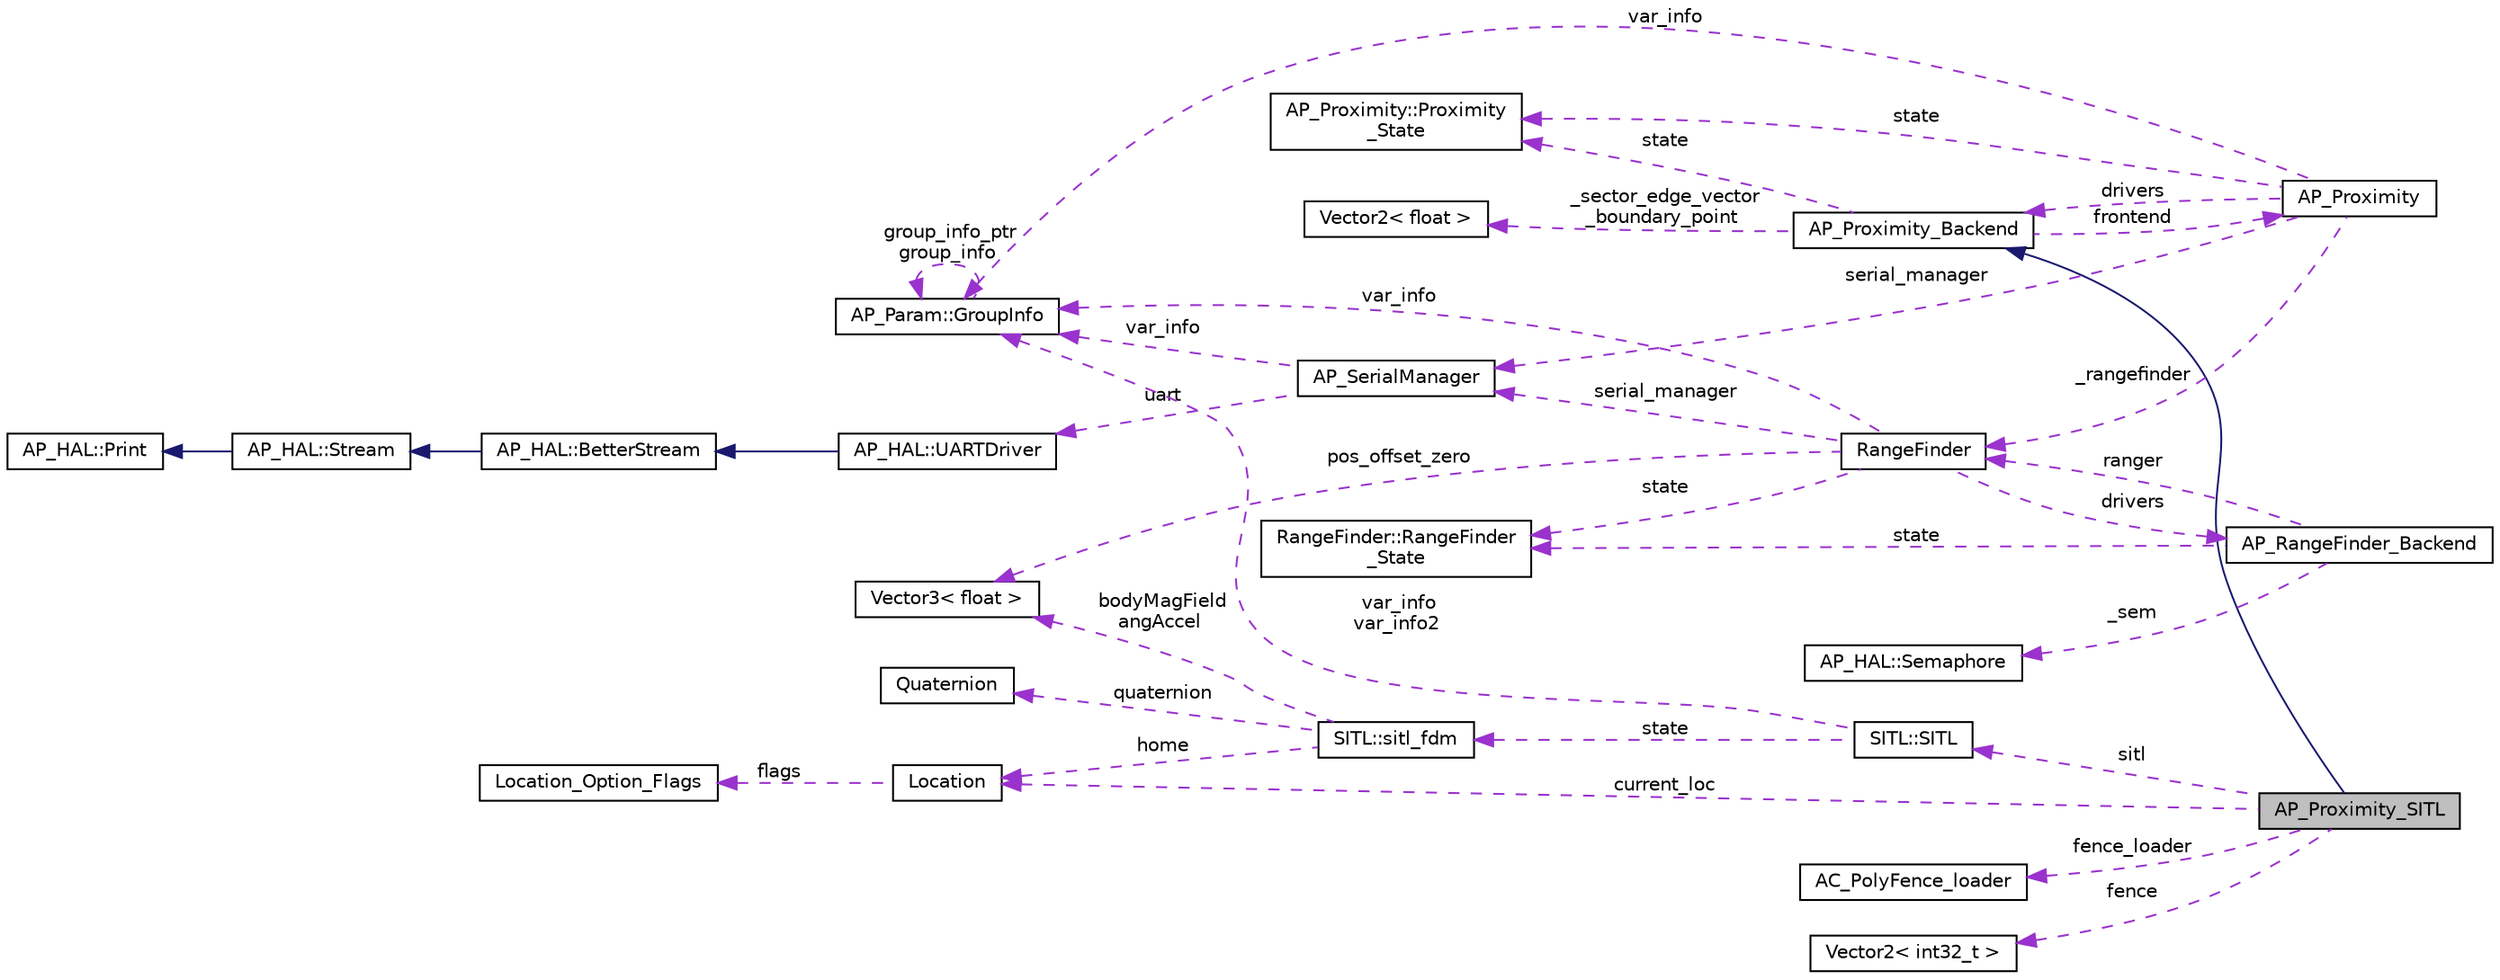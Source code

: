 digraph "AP_Proximity_SITL"
{
 // INTERACTIVE_SVG=YES
  edge [fontname="Helvetica",fontsize="10",labelfontname="Helvetica",labelfontsize="10"];
  node [fontname="Helvetica",fontsize="10",shape=record];
  rankdir="LR";
  Node1 [label="AP_Proximity_SITL",height=0.2,width=0.4,color="black", fillcolor="grey75", style="filled", fontcolor="black"];
  Node2 -> Node1 [dir="back",color="midnightblue",fontsize="10",style="solid",fontname="Helvetica"];
  Node2 [label="AP_Proximity_Backend",height=0.2,width=0.4,color="black", fillcolor="white", style="filled",URL="$classAP__Proximity__Backend.html"];
  Node3 -> Node2 [dir="back",color="darkorchid3",fontsize="10",style="dashed",label=" state" ,fontname="Helvetica"];
  Node3 [label="AP_Proximity::Proximity\l_State",height=0.2,width=0.4,color="black", fillcolor="white", style="filled",URL="$structAP__Proximity_1_1Proximity__State.html"];
  Node4 -> Node2 [dir="back",color="darkorchid3",fontsize="10",style="dashed",label=" _sector_edge_vector\n_boundary_point" ,fontname="Helvetica"];
  Node4 [label="Vector2\< float \>",height=0.2,width=0.4,color="black", fillcolor="white", style="filled",URL="$structVector2.html"];
  Node5 -> Node2 [dir="back",color="darkorchid3",fontsize="10",style="dashed",label=" frontend" ,fontname="Helvetica"];
  Node5 [label="AP_Proximity",height=0.2,width=0.4,color="black", fillcolor="white", style="filled",URL="$classAP__Proximity.html"];
  Node6 -> Node5 [dir="back",color="darkorchid3",fontsize="10",style="dashed",label=" serial_manager" ,fontname="Helvetica"];
  Node6 [label="AP_SerialManager",height=0.2,width=0.4,color="black", fillcolor="white", style="filled",URL="$classAP__SerialManager.html"];
  Node7 -> Node6 [dir="back",color="darkorchid3",fontsize="10",style="dashed",label=" uart" ,fontname="Helvetica"];
  Node7 [label="AP_HAL::UARTDriver",height=0.2,width=0.4,color="black", fillcolor="white", style="filled",URL="$classAP__HAL_1_1UARTDriver.html"];
  Node8 -> Node7 [dir="back",color="midnightblue",fontsize="10",style="solid",fontname="Helvetica"];
  Node8 [label="AP_HAL::BetterStream",height=0.2,width=0.4,color="black", fillcolor="white", style="filled",URL="$classAP__HAL_1_1BetterStream.html"];
  Node9 -> Node8 [dir="back",color="midnightblue",fontsize="10",style="solid",fontname="Helvetica"];
  Node9 [label="AP_HAL::Stream",height=0.2,width=0.4,color="black", fillcolor="white", style="filled",URL="$classAP__HAL_1_1Stream.html"];
  Node10 -> Node9 [dir="back",color="midnightblue",fontsize="10",style="solid",fontname="Helvetica"];
  Node10 [label="AP_HAL::Print",height=0.2,width=0.4,color="black", fillcolor="white", style="filled",URL="$classAP__HAL_1_1Print.html"];
  Node11 -> Node6 [dir="back",color="darkorchid3",fontsize="10",style="dashed",label=" var_info" ,fontname="Helvetica"];
  Node11 [label="AP_Param::GroupInfo",height=0.2,width=0.4,color="black", fillcolor="white", style="filled",URL="$structAP__Param_1_1GroupInfo.html"];
  Node11 -> Node11 [dir="back",color="darkorchid3",fontsize="10",style="dashed",label=" group_info_ptr\ngroup_info" ,fontname="Helvetica"];
  Node11 -> Node5 [dir="back",color="darkorchid3",fontsize="10",style="dashed",label=" var_info" ,fontname="Helvetica"];
  Node3 -> Node5 [dir="back",color="darkorchid3",fontsize="10",style="dashed",label=" state" ,fontname="Helvetica"];
  Node12 -> Node5 [dir="back",color="darkorchid3",fontsize="10",style="dashed",label=" _rangefinder" ,fontname="Helvetica"];
  Node12 [label="RangeFinder",height=0.2,width=0.4,color="black", fillcolor="white", style="filled",URL="$classRangeFinder.html"];
  Node6 -> Node12 [dir="back",color="darkorchid3",fontsize="10",style="dashed",label=" serial_manager" ,fontname="Helvetica"];
  Node13 -> Node12 [dir="back",color="darkorchid3",fontsize="10",style="dashed",label=" state" ,fontname="Helvetica"];
  Node13 [label="RangeFinder::RangeFinder\l_State",height=0.2,width=0.4,color="black", fillcolor="white", style="filled",URL="$structRangeFinder_1_1RangeFinder__State.html"];
  Node11 -> Node12 [dir="back",color="darkorchid3",fontsize="10",style="dashed",label=" var_info" ,fontname="Helvetica"];
  Node14 -> Node12 [dir="back",color="darkorchid3",fontsize="10",style="dashed",label=" pos_offset_zero" ,fontname="Helvetica"];
  Node14 [label="Vector3\< float \>",height=0.2,width=0.4,color="black", fillcolor="white", style="filled",URL="$classVector3.html"];
  Node15 -> Node12 [dir="back",color="darkorchid3",fontsize="10",style="dashed",label=" drivers" ,fontname="Helvetica"];
  Node15 [label="AP_RangeFinder_Backend",height=0.2,width=0.4,color="black", fillcolor="white", style="filled",URL="$classAP__RangeFinder__Backend.html"];
  Node13 -> Node15 [dir="back",color="darkorchid3",fontsize="10",style="dashed",label=" state" ,fontname="Helvetica"];
  Node16 -> Node15 [dir="back",color="darkorchid3",fontsize="10",style="dashed",label=" _sem" ,fontname="Helvetica"];
  Node16 [label="AP_HAL::Semaphore",height=0.2,width=0.4,color="black", fillcolor="white", style="filled",URL="$classAP__HAL_1_1Semaphore.html"];
  Node12 -> Node15 [dir="back",color="darkorchid3",fontsize="10",style="dashed",label=" ranger" ,fontname="Helvetica"];
  Node2 -> Node5 [dir="back",color="darkorchid3",fontsize="10",style="dashed",label=" drivers" ,fontname="Helvetica"];
  Node17 -> Node1 [dir="back",color="darkorchid3",fontsize="10",style="dashed",label=" fence" ,fontname="Helvetica"];
  Node17 [label="Vector2\< int32_t \>",height=0.2,width=0.4,color="black", fillcolor="white", style="filled",URL="$structVector2.html"];
  Node18 -> Node1 [dir="back",color="darkorchid3",fontsize="10",style="dashed",label=" sitl" ,fontname="Helvetica"];
  Node18 [label="SITL::SITL",height=0.2,width=0.4,color="black", fillcolor="white", style="filled",URL="$classSITL_1_1SITL.html"];
  Node11 -> Node18 [dir="back",color="darkorchid3",fontsize="10",style="dashed",label=" var_info\nvar_info2" ,fontname="Helvetica"];
  Node19 -> Node18 [dir="back",color="darkorchid3",fontsize="10",style="dashed",label=" state" ,fontname="Helvetica"];
  Node19 [label="SITL::sitl_fdm",height=0.2,width=0.4,color="black", fillcolor="white", style="filled",URL="$structSITL_1_1sitl__fdm.html"];
  Node20 -> Node19 [dir="back",color="darkorchid3",fontsize="10",style="dashed",label=" quaternion" ,fontname="Helvetica"];
  Node20 [label="Quaternion",height=0.2,width=0.4,color="black", fillcolor="white", style="filled",URL="$classQuaternion.html"];
  Node14 -> Node19 [dir="back",color="darkorchid3",fontsize="10",style="dashed",label=" bodyMagField\nangAccel" ,fontname="Helvetica"];
  Node21 -> Node19 [dir="back",color="darkorchid3",fontsize="10",style="dashed",label=" home" ,fontname="Helvetica"];
  Node21 [label="Location",height=0.2,width=0.4,color="black", fillcolor="white", style="filled",URL="$structLocation.html"];
  Node22 -> Node21 [dir="back",color="darkorchid3",fontsize="10",style="dashed",label=" flags" ,fontname="Helvetica"];
  Node22 [label="Location_Option_Flags",height=0.2,width=0.4,color="black", fillcolor="white", style="filled",URL="$structLocation__Option__Flags.html"];
  Node21 -> Node1 [dir="back",color="darkorchid3",fontsize="10",style="dashed",label=" current_loc" ,fontname="Helvetica"];
  Node23 -> Node1 [dir="back",color="darkorchid3",fontsize="10",style="dashed",label=" fence_loader" ,fontname="Helvetica"];
  Node23 [label="AC_PolyFence_loader",height=0.2,width=0.4,color="black", fillcolor="white", style="filled",URL="$classAC__PolyFence__loader.html"];
}
